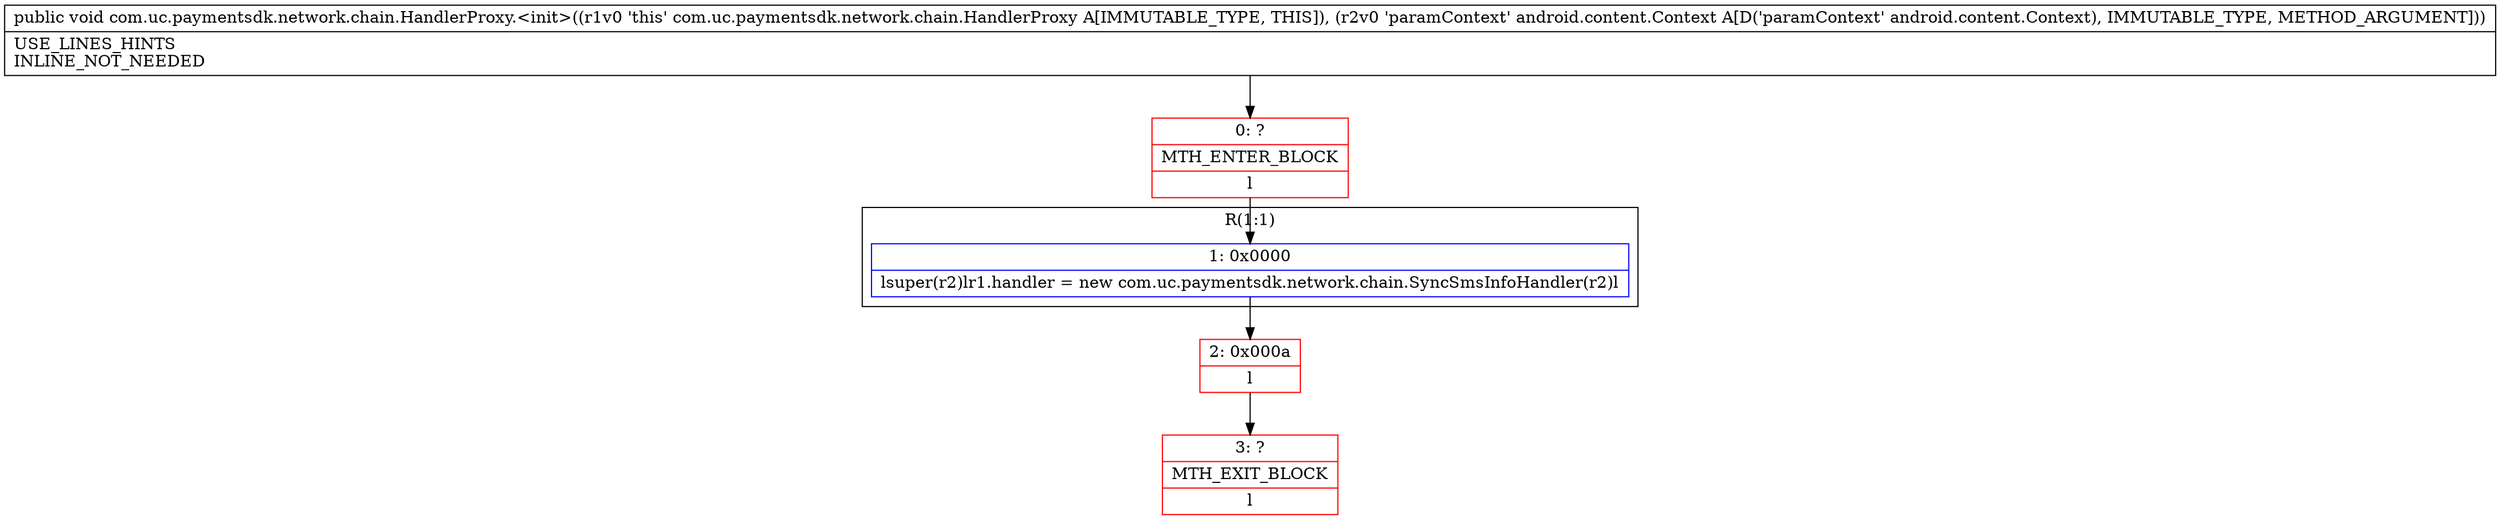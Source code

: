 digraph "CFG forcom.uc.paymentsdk.network.chain.HandlerProxy.\<init\>(Landroid\/content\/Context;)V" {
subgraph cluster_Region_1306541545 {
label = "R(1:1)";
node [shape=record,color=blue];
Node_1 [shape=record,label="{1\:\ 0x0000|lsuper(r2)lr1.handler = new com.uc.paymentsdk.network.chain.SyncSmsInfoHandler(r2)l}"];
}
Node_0 [shape=record,color=red,label="{0\:\ ?|MTH_ENTER_BLOCK\l|l}"];
Node_2 [shape=record,color=red,label="{2\:\ 0x000a|l}"];
Node_3 [shape=record,color=red,label="{3\:\ ?|MTH_EXIT_BLOCK\l|l}"];
MethodNode[shape=record,label="{public void com.uc.paymentsdk.network.chain.HandlerProxy.\<init\>((r1v0 'this' com.uc.paymentsdk.network.chain.HandlerProxy A[IMMUTABLE_TYPE, THIS]), (r2v0 'paramContext' android.content.Context A[D('paramContext' android.content.Context), IMMUTABLE_TYPE, METHOD_ARGUMENT]))  | USE_LINES_HINTS\lINLINE_NOT_NEEDED\l}"];
MethodNode -> Node_0;
Node_1 -> Node_2;
Node_0 -> Node_1;
Node_2 -> Node_3;
}

